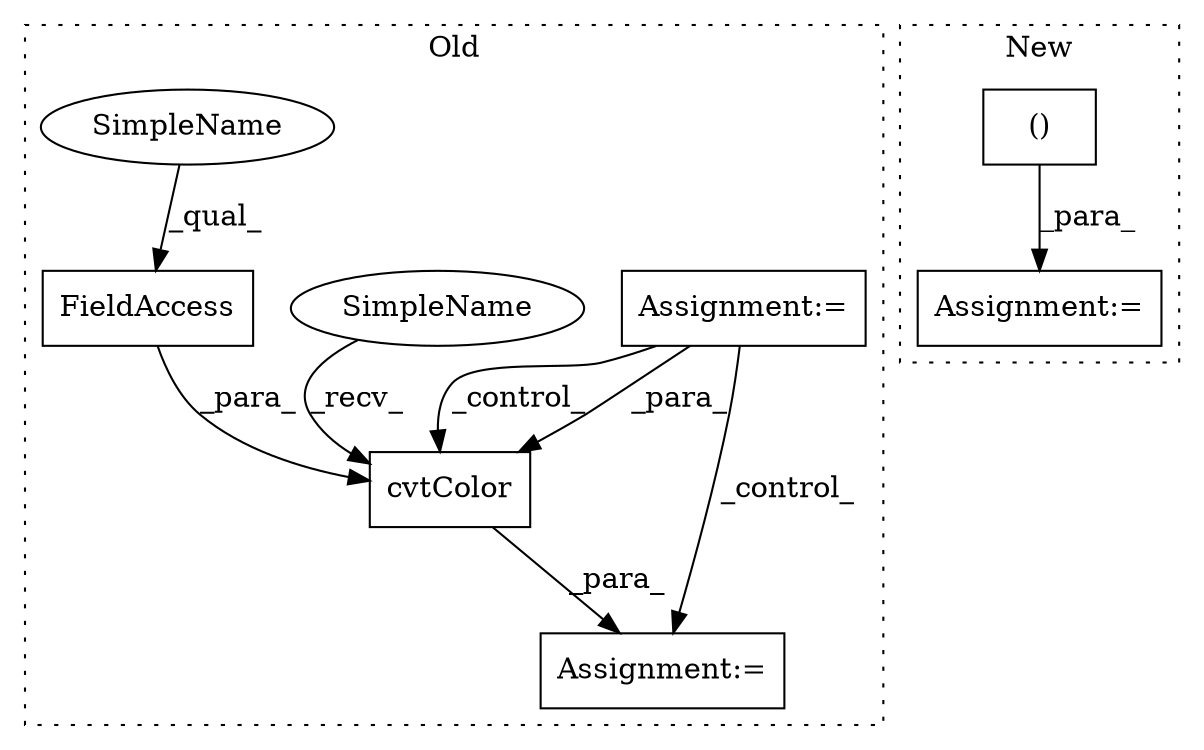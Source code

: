 digraph G {
subgraph cluster0 {
1 [label="cvtColor" a="32" s="1387,1420" l="9,1" shape="box"];
3 [label="FieldAccess" a="22" s="1403" l="17" shape="box"];
5 [label="Assignment:=" a="7" s="1382" l="1" shape="box"];
6 [label="Assignment:=" a="7" s="918" l="1" shape="box"];
7 [label="SimpleName" a="42" s="1383" l="3" shape="ellipse"];
8 [label="SimpleName" a="42" s="1403" l="3" shape="ellipse"];
label = "Old";
style="dotted";
}
subgraph cluster1 {
2 [label="()" a="106" s="1016" l="74" shape="box"];
4 [label="Assignment:=" a="7" s="1001" l="1" shape="box"];
label = "New";
style="dotted";
}
1 -> 5 [label="_para_"];
2 -> 4 [label="_para_"];
3 -> 1 [label="_para_"];
6 -> 1 [label="_control_"];
6 -> 1 [label="_para_"];
6 -> 5 [label="_control_"];
7 -> 1 [label="_recv_"];
8 -> 3 [label="_qual_"];
}